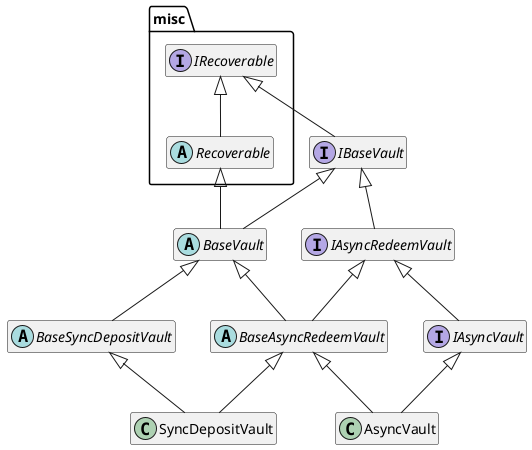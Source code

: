 @startuml
hide empty members

interface IBaseVault
interface IAsyncRedeemVault
interface IAsyncVault

package misc {
    interface IRecoverable
}

IBaseVault -up-|> IRecoverable
IAsyncRedeemVault -up-|> IBaseVault
IAsyncVault -up-|> IAsyncRedeemVault

package misc {
    abstract Recoverable
}

abstract BaseVault
abstract BaseAsyncRedeemVault
abstract BaseSyncDepositVault
class AsyncVault
class SyncDepositVault

BaseVault -up-|> Recoverable
BaseAsyncRedeemVault -up-|> BaseVault
BaseSyncDepositVault -up-|> BaseVault
AsyncVault -up-|> BaseAsyncRedeemVault
SyncDepositVault -up-|> BaseAsyncRedeemVault
SyncDepositVault -up-|> BaseSyncDepositVault

Recoverable -up-|> IRecoverable
BaseVault -up-|> IBaseVault
BaseAsyncRedeemVault -up-|> IAsyncRedeemVault
AsyncVault -up-|> IAsyncVault

@enduml
